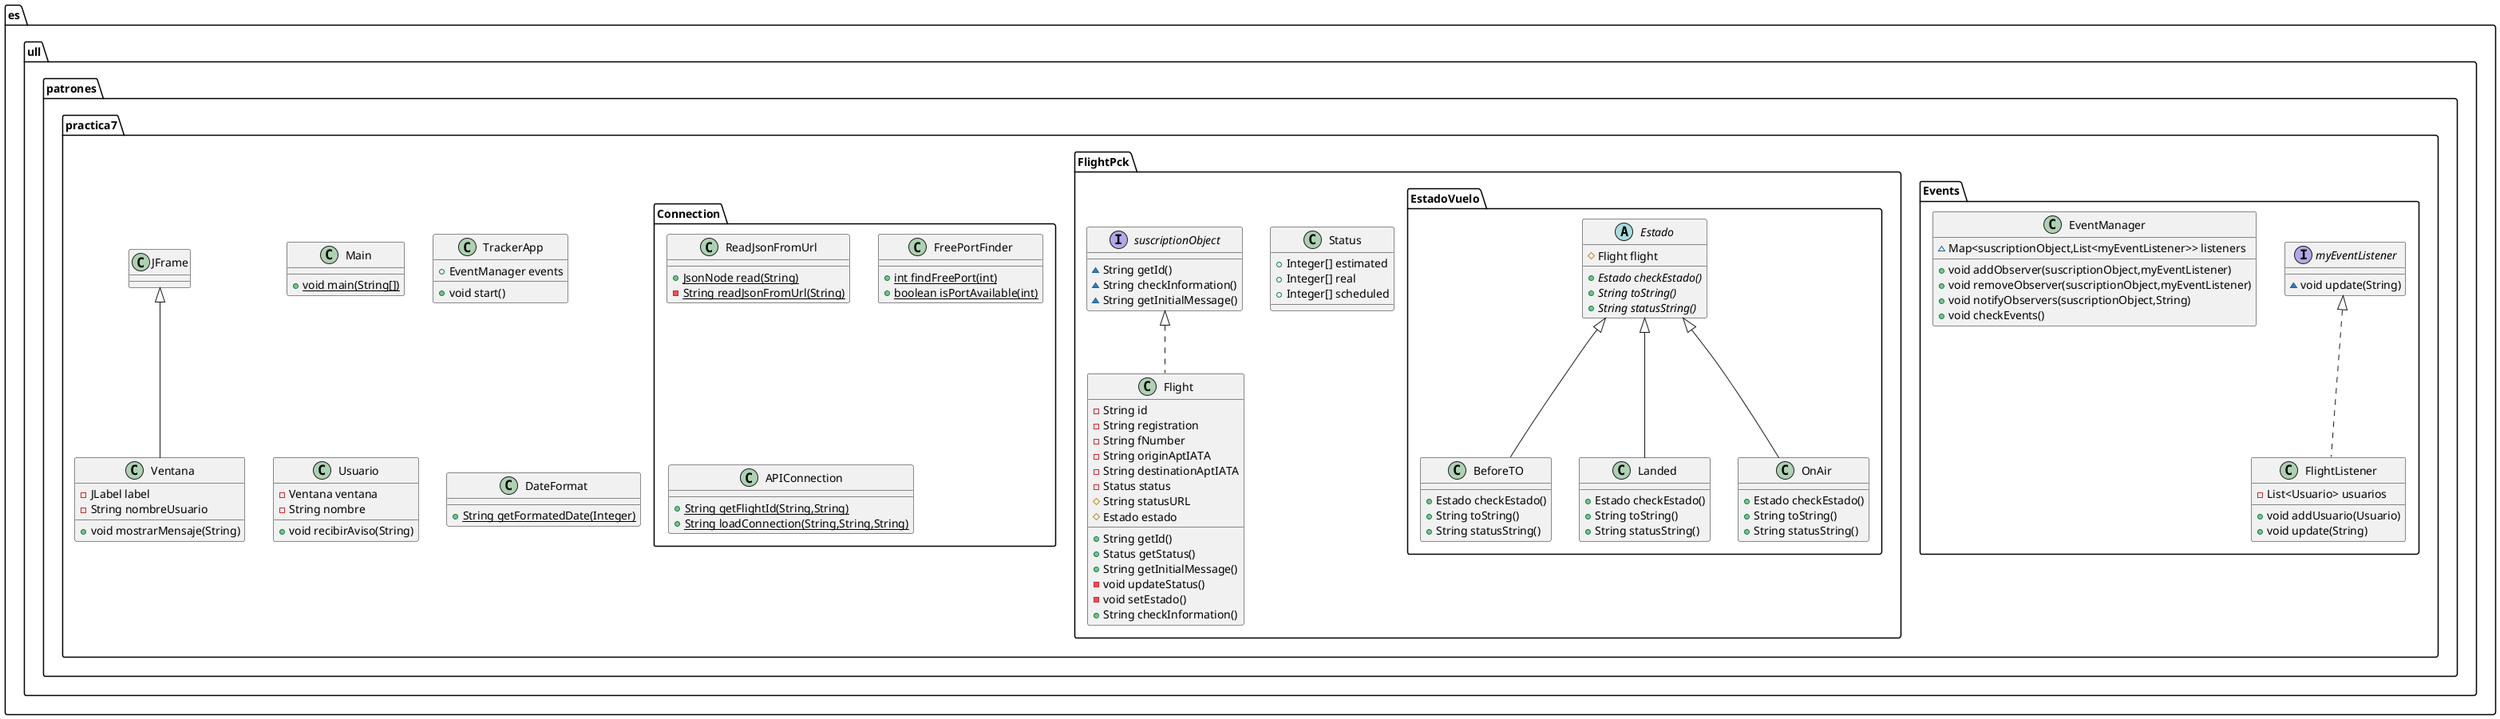 @startuml
class es.ull.patrones.practica7.Events.FlightListener {
- List<Usuario> usuarios
+ void addUsuario(Usuario)
+ void update(String)
}
interface es.ull.patrones.practica7.Events.myEventListener {
~ void update(String)
}
class es.ull.patrones.practica7.FlightPck.EstadoVuelo.BeforeTO {
+ Estado checkEstado()
+ String toString()
+ String statusString()
}
class es.ull.patrones.practica7.Connection.ReadJsonFromUrl {
+ {static} JsonNode read(String)
- {static} String readJsonFromUrl(String)
}
abstract class es.ull.patrones.practica7.FlightPck.EstadoVuelo.Estado {
# Flight flight
+ {abstract}Estado checkEstado()
+ {abstract}String toString()
+ {abstract}String statusString()
}
class es.ull.patrones.practica7.Main {
+ {static} void main(String[])
}
class es.ull.patrones.practica7.FlightPck.Status {
+ Integer[] estimated
+ Integer[] real
+ Integer[] scheduled
}
class es.ull.patrones.practica7.Ventana {
- JLabel label
- String nombreUsuario
+ void mostrarMensaje(String)
}
class es.ull.patrones.practica7.FlightPck.EstadoVuelo.Landed {
+ Estado checkEstado()
+ String toString()
+ String statusString()
}
class es.ull.patrones.practica7.Connection.FreePortFinder {
+ {static} int findFreePort(int)
+ {static} boolean isPortAvailable(int)
}
class es.ull.patrones.practica7.Events.EventManager {
~ Map<suscriptionObject,List<myEventListener>> listeners
+ void addObserver(suscriptionObject,myEventListener)
+ void removeObserver(suscriptionObject,myEventListener)
+ void notifyObservers(suscriptionObject,String)
+ void checkEvents()
}
class es.ull.patrones.practica7.TrackerApp {
+ EventManager events
+ void start()
}
class es.ull.patrones.practica7.Connection.APIConnection {
+ {static} String getFlightId(String,String)
+ {static} String loadConnection(String,String,String)
}
class es.ull.patrones.practica7.FlightPck.EstadoVuelo.OnAir {
+ Estado checkEstado()
+ String toString()
+ String statusString()
}
interface es.ull.patrones.practica7.FlightPck.suscriptionObject {
~ String getId()
~ String checkInformation()
~ String getInitialMessage()
}
class es.ull.patrones.practica7.Usuario {
- Ventana ventana
- String nombre
+ void recibirAviso(String)
}
class es.ull.patrones.practica7.DateFormat {
+ {static} String getFormatedDate(Integer)
}
class es.ull.patrones.practica7.FlightPck.Flight {
- String id
- String registration
- String fNumber
- String originAptIATA
- String destinationAptIATA
- Status status
# String statusURL
# Estado estado
+ String getId()
+ Status getStatus()
+ String getInitialMessage()
- void updateStatus()
- void setEstado()
+ String checkInformation()
}


es.ull.patrones.practica7.Events.myEventListener <|.. es.ull.patrones.practica7.Events.FlightListener
es.ull.patrones.practica7.FlightPck.EstadoVuelo.Estado <|-- es.ull.patrones.practica7.FlightPck.EstadoVuelo.BeforeTO
es.ull.patrones.practica7.JFrame <|-- es.ull.patrones.practica7.Ventana
es.ull.patrones.practica7.FlightPck.EstadoVuelo.Estado <|-- es.ull.patrones.practica7.FlightPck.EstadoVuelo.Landed
es.ull.patrones.practica7.FlightPck.EstadoVuelo.Estado <|-- es.ull.patrones.practica7.FlightPck.EstadoVuelo.OnAir
es.ull.patrones.practica7.FlightPck.suscriptionObject <|.. es.ull.patrones.practica7.FlightPck.Flight
@enduml